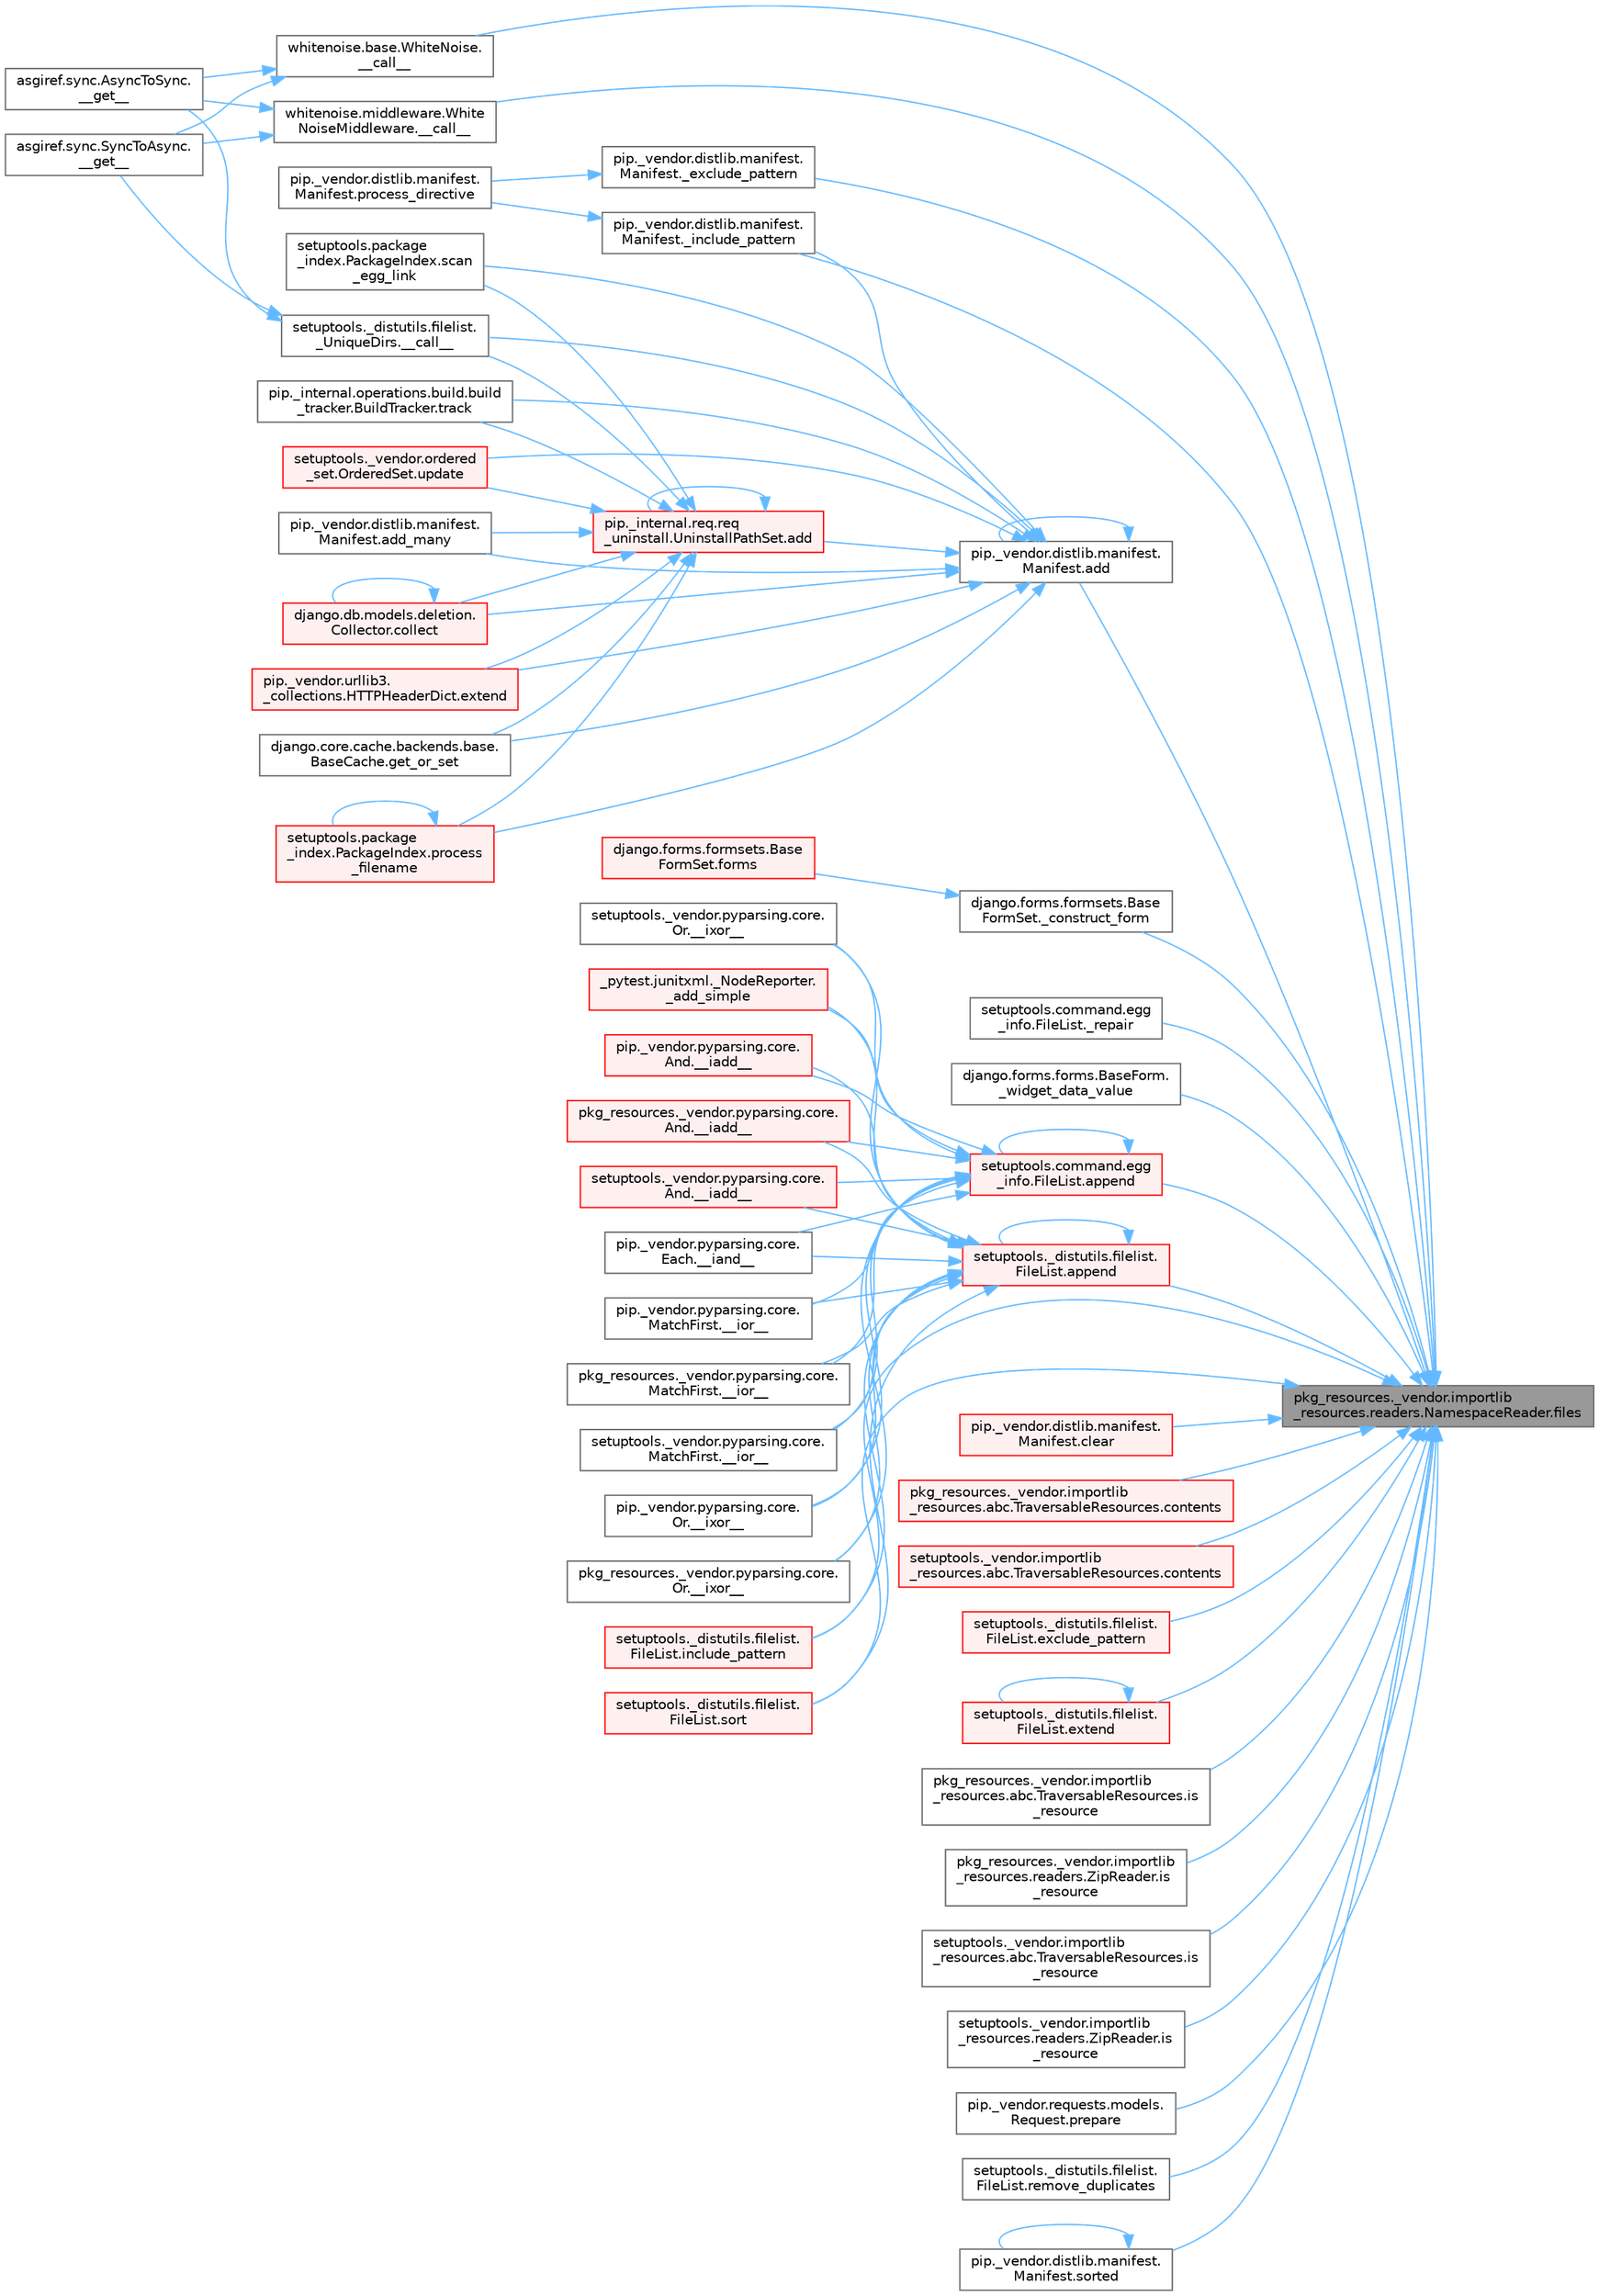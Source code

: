 digraph "pkg_resources._vendor.importlib_resources.readers.NamespaceReader.files"
{
 // LATEX_PDF_SIZE
  bgcolor="transparent";
  edge [fontname=Helvetica,fontsize=10,labelfontname=Helvetica,labelfontsize=10];
  node [fontname=Helvetica,fontsize=10,shape=box,height=0.2,width=0.4];
  rankdir="RL";
  Node1 [id="Node000001",label="pkg_resources._vendor.importlib\l_resources.readers.NamespaceReader.files",height=0.2,width=0.4,color="gray40", fillcolor="grey60", style="filled", fontcolor="black",tooltip=" "];
  Node1 -> Node2 [id="edge1_Node000001_Node000002",dir="back",color="steelblue1",style="solid",tooltip=" "];
  Node2 [id="Node000002",label="whitenoise.base.WhiteNoise.\l__call__",height=0.2,width=0.4,color="grey40", fillcolor="white", style="filled",URL="$classwhitenoise_1_1base_1_1_white_noise.html#ab69ed09639e4ade9a92277a9b899da68",tooltip=" "];
  Node2 -> Node3 [id="edge2_Node000002_Node000003",dir="back",color="steelblue1",style="solid",tooltip=" "];
  Node3 [id="Node000003",label="asgiref.sync.AsyncToSync.\l__get__",height=0.2,width=0.4,color="grey40", fillcolor="white", style="filled",URL="$classasgiref_1_1sync_1_1_async_to_sync.html#a23e9ef7a73da98dad9e3f4e65846969b",tooltip=" "];
  Node2 -> Node4 [id="edge3_Node000002_Node000004",dir="back",color="steelblue1",style="solid",tooltip=" "];
  Node4 [id="Node000004",label="asgiref.sync.SyncToAsync.\l__get__",height=0.2,width=0.4,color="grey40", fillcolor="white", style="filled",URL="$classasgiref_1_1sync_1_1_sync_to_async.html#aebdfbe3f01079a529fd2f39810597381",tooltip=" "];
  Node1 -> Node5 [id="edge4_Node000001_Node000005",dir="back",color="steelblue1",style="solid",tooltip=" "];
  Node5 [id="Node000005",label="whitenoise.middleware.White\lNoiseMiddleware.__call__",height=0.2,width=0.4,color="grey40", fillcolor="white", style="filled",URL="$classwhitenoise_1_1middleware_1_1_white_noise_middleware.html#aa3f80045431a706769634ee0fc6ca9d1",tooltip=" "];
  Node5 -> Node3 [id="edge5_Node000005_Node000003",dir="back",color="steelblue1",style="solid",tooltip=" "];
  Node5 -> Node4 [id="edge6_Node000005_Node000004",dir="back",color="steelblue1",style="solid",tooltip=" "];
  Node1 -> Node6 [id="edge7_Node000001_Node000006",dir="back",color="steelblue1",style="solid",tooltip=" "];
  Node6 [id="Node000006",label="django.forms.formsets.Base\lFormSet._construct_form",height=0.2,width=0.4,color="grey40", fillcolor="white", style="filled",URL="$classdjango_1_1forms_1_1formsets_1_1_base_form_set.html#a4a92b0779a5f5964325e73f9c8521fe8",tooltip=" "];
  Node6 -> Node7 [id="edge8_Node000006_Node000007",dir="back",color="steelblue1",style="solid",tooltip=" "];
  Node7 [id="Node000007",label="django.forms.formsets.Base\lFormSet.forms",height=0.2,width=0.4,color="red", fillcolor="#FFF0F0", style="filled",URL="$classdjango_1_1forms_1_1formsets_1_1_base_form_set.html#a398234150267aa3c6dceaa20a7a507f1",tooltip=" "];
  Node1 -> Node707 [id="edge9_Node000001_Node000707",dir="back",color="steelblue1",style="solid",tooltip=" "];
  Node707 [id="Node000707",label="pip._vendor.distlib.manifest.\lManifest._exclude_pattern",height=0.2,width=0.4,color="grey40", fillcolor="white", style="filled",URL="$classpip_1_1__vendor_1_1distlib_1_1manifest_1_1_manifest.html#a4bd92bd408c6f080795a5c18bb2c6030",tooltip=" "];
  Node707 -> Node708 [id="edge10_Node000707_Node000708",dir="back",color="steelblue1",style="solid",tooltip=" "];
  Node708 [id="Node000708",label="pip._vendor.distlib.manifest.\lManifest.process_directive",height=0.2,width=0.4,color="grey40", fillcolor="white", style="filled",URL="$classpip_1_1__vendor_1_1distlib_1_1manifest_1_1_manifest.html#a9f44d6d6f47fad2d4fa9d780039d56da",tooltip=" "];
  Node1 -> Node709 [id="edge11_Node000001_Node000709",dir="back",color="steelblue1",style="solid",tooltip=" "];
  Node709 [id="Node000709",label="pip._vendor.distlib.manifest.\lManifest._include_pattern",height=0.2,width=0.4,color="grey40", fillcolor="white", style="filled",URL="$classpip_1_1__vendor_1_1distlib_1_1manifest_1_1_manifest.html#a4599dc42a99e1cee1644e6b2d97e7103",tooltip=" "];
  Node709 -> Node708 [id="edge12_Node000709_Node000708",dir="back",color="steelblue1",style="solid",tooltip=" "];
  Node1 -> Node710 [id="edge13_Node000001_Node000710",dir="back",color="steelblue1",style="solid",tooltip=" "];
  Node710 [id="Node000710",label="setuptools.command.egg\l_info.FileList._repair",height=0.2,width=0.4,color="grey40", fillcolor="white", style="filled",URL="$classsetuptools_1_1command_1_1egg__info_1_1_file_list.html#a2661dc70c72673701e1b6740b9cecc1e",tooltip=" "];
  Node1 -> Node107 [id="edge14_Node000001_Node000107",dir="back",color="steelblue1",style="solid",tooltip=" "];
  Node107 [id="Node000107",label="django.forms.forms.BaseForm.\l_widget_data_value",height=0.2,width=0.4,color="grey40", fillcolor="white", style="filled",URL="$classdjango_1_1forms_1_1forms_1_1_base_form.html#a237e69a267c76deaa1f2bb226b221391",tooltip=" "];
  Node1 -> Node711 [id="edge15_Node000001_Node000711",dir="back",color="steelblue1",style="solid",tooltip=" "];
  Node711 [id="Node000711",label="pip._vendor.distlib.manifest.\lManifest.add",height=0.2,width=0.4,color="grey40", fillcolor="white", style="filled",URL="$classpip_1_1__vendor_1_1distlib_1_1manifest_1_1_manifest.html#aae84ea0f83bcc2cbb7d5a31fc767120f",tooltip=" "];
  Node711 -> Node112 [id="edge16_Node000711_Node000112",dir="back",color="steelblue1",style="solid",tooltip=" "];
  Node112 [id="Node000112",label="setuptools._distutils.filelist.\l_UniqueDirs.__call__",height=0.2,width=0.4,color="grey40", fillcolor="white", style="filled",URL="$classsetuptools_1_1__distutils_1_1filelist_1_1___unique_dirs.html#ae93f93be227a359a5acb33f43588be38",tooltip=" "];
  Node112 -> Node3 [id="edge17_Node000112_Node000003",dir="back",color="steelblue1",style="solid",tooltip=" "];
  Node112 -> Node4 [id="edge18_Node000112_Node000004",dir="back",color="steelblue1",style="solid",tooltip=" "];
  Node711 -> Node709 [id="edge19_Node000711_Node000709",dir="back",color="steelblue1",style="solid",tooltip=" "];
  Node711 -> Node113 [id="edge20_Node000711_Node000113",dir="back",color="steelblue1",style="solid",tooltip=" "];
  Node113 [id="Node000113",label="pip._internal.req.req\l_uninstall.UninstallPathSet.add",height=0.2,width=0.4,color="red", fillcolor="#FFF0F0", style="filled",URL="$classpip_1_1__internal_1_1req_1_1req__uninstall_1_1_uninstall_path_set.html#ad34a919f45b9c89e6b0d59ec0d24ba4c",tooltip=" "];
  Node113 -> Node112 [id="edge21_Node000113_Node000112",dir="back",color="steelblue1",style="solid",tooltip=" "];
  Node113 -> Node113 [id="edge22_Node000113_Node000113",dir="back",color="steelblue1",style="solid",tooltip=" "];
  Node113 -> Node114 [id="edge23_Node000113_Node000114",dir="back",color="steelblue1",style="solid",tooltip=" "];
  Node114 [id="Node000114",label="pip._vendor.distlib.manifest.\lManifest.add_many",height=0.2,width=0.4,color="grey40", fillcolor="white", style="filled",URL="$classpip_1_1__vendor_1_1distlib_1_1manifest_1_1_manifest.html#aedd3a1430fdbbc656b0c203b798ad944",tooltip=" "];
  Node113 -> Node116 [id="edge24_Node000113_Node000116",dir="back",color="steelblue1",style="solid",tooltip=" "];
  Node116 [id="Node000116",label="django.db.models.deletion.\lCollector.collect",height=0.2,width=0.4,color="red", fillcolor="#FFF0F0", style="filled",URL="$classdjango_1_1db_1_1models_1_1deletion_1_1_collector.html#ae6d2a061dcb129755a51ced6ab45edad",tooltip=" "];
  Node116 -> Node116 [id="edge25_Node000116_Node000116",dir="back",color="steelblue1",style="solid",tooltip=" "];
  Node113 -> Node281 [id="edge26_Node000113_Node000281",dir="back",color="steelblue1",style="solid",tooltip=" "];
  Node281 [id="Node000281",label="pip._vendor.urllib3.\l_collections.HTTPHeaderDict.extend",height=0.2,width=0.4,color="red", fillcolor="#FFF0F0", style="filled",URL="$classpip_1_1__vendor_1_1urllib3_1_1__collections_1_1_h_t_t_p_header_dict.html#a2e1d7729c6ade1c90e37914063295d1f",tooltip=" "];
  Node113 -> Node712 [id="edge27_Node000113_Node000712",dir="back",color="steelblue1",style="solid",tooltip=" "];
  Node712 [id="Node000712",label="django.core.cache.backends.base.\lBaseCache.get_or_set",height=0.2,width=0.4,color="grey40", fillcolor="white", style="filled",URL="$classdjango_1_1core_1_1cache_1_1backends_1_1base_1_1_base_cache.html#ac478d532b4c2b74987f49ff8291e5343",tooltip=" "];
  Node113 -> Node713 [id="edge28_Node000113_Node000713",dir="back",color="steelblue1",style="solid",tooltip=" "];
  Node713 [id="Node000713",label="setuptools.package\l_index.PackageIndex.process\l_filename",height=0.2,width=0.4,color="red", fillcolor="#FFF0F0", style="filled",URL="$classsetuptools_1_1package__index_1_1_package_index.html#ab04da07ff3d457892f53ca1e671514cc",tooltip=" "];
  Node713 -> Node713 [id="edge29_Node000713_Node000713",dir="back",color="steelblue1",style="solid",tooltip=" "];
  Node113 -> Node722 [id="edge30_Node000113_Node000722",dir="back",color="steelblue1",style="solid",tooltip=" "];
  Node722 [id="Node000722",label="setuptools.package\l_index.PackageIndex.scan\l_egg_link",height=0.2,width=0.4,color="grey40", fillcolor="white", style="filled",URL="$classsetuptools_1_1package__index_1_1_package_index.html#a96dd6026fe8fc64412e12229e6188bc6",tooltip=" "];
  Node113 -> Node723 [id="edge31_Node000113_Node000723",dir="back",color="steelblue1",style="solid",tooltip=" "];
  Node723 [id="Node000723",label="pip._internal.operations.build.build\l_tracker.BuildTracker.track",height=0.2,width=0.4,color="grey40", fillcolor="white", style="filled",URL="$classpip_1_1__internal_1_1operations_1_1build_1_1build__tracker_1_1_build_tracker.html#a394d42a69664a5949488bfdfa79a8a1d",tooltip=" "];
  Node113 -> Node724 [id="edge32_Node000113_Node000724",dir="back",color="steelblue1",style="solid",tooltip=" "];
  Node724 [id="Node000724",label="setuptools._vendor.ordered\l_set.OrderedSet.update",height=0.2,width=0.4,color="red", fillcolor="#FFF0F0", style="filled",URL="$classsetuptools_1_1__vendor_1_1ordered__set_1_1_ordered_set.html#ad65452f0c741c86dce23bcba0a55c04e",tooltip=" "];
  Node711 -> Node711 [id="edge33_Node000711_Node000711",dir="back",color="steelblue1",style="solid",tooltip=" "];
  Node711 -> Node114 [id="edge34_Node000711_Node000114",dir="back",color="steelblue1",style="solid",tooltip=" "];
  Node711 -> Node116 [id="edge35_Node000711_Node000116",dir="back",color="steelblue1",style="solid",tooltip=" "];
  Node711 -> Node281 [id="edge36_Node000711_Node000281",dir="back",color="steelblue1",style="solid",tooltip=" "];
  Node711 -> Node712 [id="edge37_Node000711_Node000712",dir="back",color="steelblue1",style="solid",tooltip=" "];
  Node711 -> Node713 [id="edge38_Node000711_Node000713",dir="back",color="steelblue1",style="solid",tooltip=" "];
  Node711 -> Node722 [id="edge39_Node000711_Node000722",dir="back",color="steelblue1",style="solid",tooltip=" "];
  Node711 -> Node723 [id="edge40_Node000711_Node000723",dir="back",color="steelblue1",style="solid",tooltip=" "];
  Node711 -> Node724 [id="edge41_Node000711_Node000724",dir="back",color="steelblue1",style="solid",tooltip=" "];
  Node1 -> Node725 [id="edge42_Node000001_Node000725",dir="back",color="steelblue1",style="solid",tooltip=" "];
  Node725 [id="Node000725",label="setuptools._distutils.filelist.\lFileList.append",height=0.2,width=0.4,color="red", fillcolor="#FFF0F0", style="filled",URL="$classsetuptools_1_1__distutils_1_1filelist_1_1_file_list.html#aa9ee6398f54c690ec1af5df79fb1fbac",tooltip=" "];
  Node725 -> Node726 [id="edge43_Node000725_Node000726",dir="back",color="steelblue1",style="solid",tooltip=" "];
  Node726 [id="Node000726",label="pip._vendor.pyparsing.core.\lAnd.__iadd__",height=0.2,width=0.4,color="red", fillcolor="#FFF0F0", style="filled",URL="$classpip_1_1__vendor_1_1pyparsing_1_1core_1_1_and.html#a95acc8d227938acc37737c38dedc21ae",tooltip=" "];
  Node725 -> Node730 [id="edge44_Node000725_Node000730",dir="back",color="steelblue1",style="solid",tooltip=" "];
  Node730 [id="Node000730",label="pkg_resources._vendor.pyparsing.core.\lAnd.__iadd__",height=0.2,width=0.4,color="red", fillcolor="#FFF0F0", style="filled",URL="$classpkg__resources_1_1__vendor_1_1pyparsing_1_1core_1_1_and.html#a3518d567360a52cd23673c05d57da5ec",tooltip=" "];
  Node725 -> Node731 [id="edge45_Node000725_Node000731",dir="back",color="steelblue1",style="solid",tooltip=" "];
  Node731 [id="Node000731",label="setuptools._vendor.pyparsing.core.\lAnd.__iadd__",height=0.2,width=0.4,color="red", fillcolor="#FFF0F0", style="filled",URL="$classsetuptools_1_1__vendor_1_1pyparsing_1_1core_1_1_and.html#ae5d5acd18921d1ec46dfdb9ab9dd9a79",tooltip=" "];
  Node725 -> Node732 [id="edge46_Node000725_Node000732",dir="back",color="steelblue1",style="solid",tooltip=" "];
  Node732 [id="Node000732",label="pip._vendor.pyparsing.core.\lEach.__iand__",height=0.2,width=0.4,color="grey40", fillcolor="white", style="filled",URL="$classpip_1_1__vendor_1_1pyparsing_1_1core_1_1_each.html#a1d27b3e9e2bc5b807febd382a9439497",tooltip=" "];
  Node725 -> Node733 [id="edge47_Node000725_Node000733",dir="back",color="steelblue1",style="solid",tooltip=" "];
  Node733 [id="Node000733",label="pip._vendor.pyparsing.core.\lMatchFirst.__ior__",height=0.2,width=0.4,color="grey40", fillcolor="white", style="filled",URL="$classpip_1_1__vendor_1_1pyparsing_1_1core_1_1_match_first.html#ad0838e82fc3e9833a6c81c7a63e030d9",tooltip=" "];
  Node725 -> Node734 [id="edge48_Node000725_Node000734",dir="back",color="steelblue1",style="solid",tooltip=" "];
  Node734 [id="Node000734",label="pkg_resources._vendor.pyparsing.core.\lMatchFirst.__ior__",height=0.2,width=0.4,color="grey40", fillcolor="white", style="filled",URL="$classpkg__resources_1_1__vendor_1_1pyparsing_1_1core_1_1_match_first.html#a58dab88aff8bd3218094f602fbc265f7",tooltip=" "];
  Node725 -> Node735 [id="edge49_Node000725_Node000735",dir="back",color="steelblue1",style="solid",tooltip=" "];
  Node735 [id="Node000735",label="setuptools._vendor.pyparsing.core.\lMatchFirst.__ior__",height=0.2,width=0.4,color="grey40", fillcolor="white", style="filled",URL="$classsetuptools_1_1__vendor_1_1pyparsing_1_1core_1_1_match_first.html#a52ca6c6dcade163b72b05e8a4be07986",tooltip=" "];
  Node725 -> Node736 [id="edge50_Node000725_Node000736",dir="back",color="steelblue1",style="solid",tooltip=" "];
  Node736 [id="Node000736",label="pip._vendor.pyparsing.core.\lOr.__ixor__",height=0.2,width=0.4,color="grey40", fillcolor="white", style="filled",URL="$classpip_1_1__vendor_1_1pyparsing_1_1core_1_1_or.html#a3e25cc44ee800ddd31da17c2aba1439c",tooltip=" "];
  Node725 -> Node737 [id="edge51_Node000725_Node000737",dir="back",color="steelblue1",style="solid",tooltip=" "];
  Node737 [id="Node000737",label="pkg_resources._vendor.pyparsing.core.\lOr.__ixor__",height=0.2,width=0.4,color="grey40", fillcolor="white", style="filled",URL="$classpkg__resources_1_1__vendor_1_1pyparsing_1_1core_1_1_or.html#a816506d6b6cd56e49e24955f5b3ebb1f",tooltip=" "];
  Node725 -> Node738 [id="edge52_Node000725_Node000738",dir="back",color="steelblue1",style="solid",tooltip=" "];
  Node738 [id="Node000738",label="setuptools._vendor.pyparsing.core.\lOr.__ixor__",height=0.2,width=0.4,color="grey40", fillcolor="white", style="filled",URL="$classsetuptools_1_1__vendor_1_1pyparsing_1_1core_1_1_or.html#a3ec14f79774e3ecd53a5db54b830a8c9",tooltip=" "];
  Node725 -> Node739 [id="edge53_Node000725_Node000739",dir="back",color="steelblue1",style="solid",tooltip=" "];
  Node739 [id="Node000739",label="_pytest.junitxml._NodeReporter.\l_add_simple",height=0.2,width=0.4,color="red", fillcolor="#FFF0F0", style="filled",URL="$class__pytest_1_1junitxml_1_1___node_reporter.html#a4391acb1ac84356509d35b7f19e9ed05",tooltip=" "];
  Node725 -> Node725 [id="edge54_Node000725_Node000725",dir="back",color="steelblue1",style="solid",tooltip=" "];
  Node725 -> Node847 [id="edge55_Node000725_Node000847",dir="back",color="steelblue1",style="solid",tooltip=" "];
  Node847 [id="Node000847",label="setuptools._distutils.filelist.\lFileList.include_pattern",height=0.2,width=0.4,color="red", fillcolor="#FFF0F0", style="filled",URL="$classsetuptools_1_1__distutils_1_1filelist_1_1_file_list.html#ae9fe5a8142554ed017ad8c30fec0013d",tooltip=" "];
  Node725 -> Node854 [id="edge56_Node000725_Node000854",dir="back",color="steelblue1",style="solid",tooltip=" "];
  Node854 [id="Node000854",label="setuptools._distutils.filelist.\lFileList.sort",height=0.2,width=0.4,color="red", fillcolor="#FFF0F0", style="filled",URL="$classsetuptools_1_1__distutils_1_1filelist_1_1_file_list.html#a22aca338a56171f45d6a8f9e7abe6498",tooltip=" "];
  Node1 -> Node836 [id="edge57_Node000001_Node000836",dir="back",color="steelblue1",style="solid",tooltip=" "];
  Node836 [id="Node000836",label="setuptools.command.egg\l_info.FileList.append",height=0.2,width=0.4,color="red", fillcolor="#FFF0F0", style="filled",URL="$classsetuptools_1_1command_1_1egg__info_1_1_file_list.html#a824a1cbf2a36d3079c6f24506056cf44",tooltip=" "];
  Node836 -> Node726 [id="edge58_Node000836_Node000726",dir="back",color="steelblue1",style="solid",tooltip=" "];
  Node836 -> Node730 [id="edge59_Node000836_Node000730",dir="back",color="steelblue1",style="solid",tooltip=" "];
  Node836 -> Node731 [id="edge60_Node000836_Node000731",dir="back",color="steelblue1",style="solid",tooltip=" "];
  Node836 -> Node732 [id="edge61_Node000836_Node000732",dir="back",color="steelblue1",style="solid",tooltip=" "];
  Node836 -> Node733 [id="edge62_Node000836_Node000733",dir="back",color="steelblue1",style="solid",tooltip=" "];
  Node836 -> Node734 [id="edge63_Node000836_Node000734",dir="back",color="steelblue1",style="solid",tooltip=" "];
  Node836 -> Node735 [id="edge64_Node000836_Node000735",dir="back",color="steelblue1",style="solid",tooltip=" "];
  Node836 -> Node736 [id="edge65_Node000836_Node000736",dir="back",color="steelblue1",style="solid",tooltip=" "];
  Node836 -> Node737 [id="edge66_Node000836_Node000737",dir="back",color="steelblue1",style="solid",tooltip=" "];
  Node836 -> Node738 [id="edge67_Node000836_Node000738",dir="back",color="steelblue1",style="solid",tooltip=" "];
  Node836 -> Node739 [id="edge68_Node000836_Node000739",dir="back",color="steelblue1",style="solid",tooltip=" "];
  Node836 -> Node836 [id="edge69_Node000836_Node000836",dir="back",color="steelblue1",style="solid",tooltip=" "];
  Node1 -> Node839 [id="edge70_Node000001_Node000839",dir="back",color="steelblue1",style="solid",tooltip=" "];
  Node839 [id="Node000839",label="pip._vendor.distlib.manifest.\lManifest.clear",height=0.2,width=0.4,color="red", fillcolor="#FFF0F0", style="filled",URL="$classpip_1_1__vendor_1_1distlib_1_1manifest_1_1_manifest.html#a415875ee7b2fe97d61f871a97e4ca891",tooltip=" "];
  Node1 -> Node840 [id="edge71_Node000001_Node000840",dir="back",color="steelblue1",style="solid",tooltip=" "];
  Node840 [id="Node000840",label="pkg_resources._vendor.importlib\l_resources.abc.TraversableResources.contents",height=0.2,width=0.4,color="red", fillcolor="#FFF0F0", style="filled",URL="$classpkg__resources_1_1__vendor_1_1importlib__resources_1_1abc_1_1_traversable_resources.html#a4c7bc89bdda181437b356630cc15d1af",tooltip=" "];
  Node1 -> Node843 [id="edge72_Node000001_Node000843",dir="back",color="steelblue1",style="solid",tooltip=" "];
  Node843 [id="Node000843",label="setuptools._vendor.importlib\l_resources.abc.TraversableResources.contents",height=0.2,width=0.4,color="red", fillcolor="#FFF0F0", style="filled",URL="$classsetuptools_1_1__vendor_1_1importlib__resources_1_1abc_1_1_traversable_resources.html#a2a1d7f62d641d51c6eec626045ff3b7a",tooltip=" "];
  Node1 -> Node844 [id="edge73_Node000001_Node000844",dir="back",color="steelblue1",style="solid",tooltip=" "];
  Node844 [id="Node000844",label="setuptools._distutils.filelist.\lFileList.exclude_pattern",height=0.2,width=0.4,color="red", fillcolor="#FFF0F0", style="filled",URL="$classsetuptools_1_1__distutils_1_1filelist_1_1_file_list.html#aff56d4a96467b8946dbe075f15525723",tooltip=" "];
  Node1 -> Node846 [id="edge74_Node000001_Node000846",dir="back",color="steelblue1",style="solid",tooltip=" "];
  Node846 [id="Node000846",label="setuptools._distutils.filelist.\lFileList.extend",height=0.2,width=0.4,color="red", fillcolor="#FFF0F0", style="filled",URL="$classsetuptools_1_1__distutils_1_1filelist_1_1_file_list.html#afbb5d33eba4b305a48c0864d954956a4",tooltip=" "];
  Node846 -> Node846 [id="edge75_Node000846_Node000846",dir="back",color="steelblue1",style="solid",tooltip=" "];
  Node1 -> Node847 [id="edge76_Node000001_Node000847",dir="back",color="steelblue1",style="solid",tooltip=" "];
  Node1 -> Node848 [id="edge77_Node000001_Node000848",dir="back",color="steelblue1",style="solid",tooltip=" "];
  Node848 [id="Node000848",label="pkg_resources._vendor.importlib\l_resources.abc.TraversableResources.is\l_resource",height=0.2,width=0.4,color="grey40", fillcolor="white", style="filled",URL="$classpkg__resources_1_1__vendor_1_1importlib__resources_1_1abc_1_1_traversable_resources.html#a789d062cffab3aec616ee597e9f20158",tooltip=" "];
  Node1 -> Node849 [id="edge78_Node000001_Node000849",dir="back",color="steelblue1",style="solid",tooltip=" "];
  Node849 [id="Node000849",label="pkg_resources._vendor.importlib\l_resources.readers.ZipReader.is\l_resource",height=0.2,width=0.4,color="grey40", fillcolor="white", style="filled",URL="$classpkg__resources_1_1__vendor_1_1importlib__resources_1_1readers_1_1_zip_reader.html#ad9dd30a99935c571aea05020f936547d",tooltip=" "];
  Node1 -> Node850 [id="edge79_Node000001_Node000850",dir="back",color="steelblue1",style="solid",tooltip=" "];
  Node850 [id="Node000850",label="setuptools._vendor.importlib\l_resources.abc.TraversableResources.is\l_resource",height=0.2,width=0.4,color="grey40", fillcolor="white", style="filled",URL="$classsetuptools_1_1__vendor_1_1importlib__resources_1_1abc_1_1_traversable_resources.html#a14d5a3f5d5a3a453bf69683df8c3f6f6",tooltip=" "];
  Node1 -> Node851 [id="edge80_Node000001_Node000851",dir="back",color="steelblue1",style="solid",tooltip=" "];
  Node851 [id="Node000851",label="setuptools._vendor.importlib\l_resources.readers.ZipReader.is\l_resource",height=0.2,width=0.4,color="grey40", fillcolor="white", style="filled",URL="$classsetuptools_1_1__vendor_1_1importlib__resources_1_1readers_1_1_zip_reader.html#af50ce280fd2952069d47a7bc7670d7e1",tooltip=" "];
  Node1 -> Node852 [id="edge81_Node000001_Node000852",dir="back",color="steelblue1",style="solid",tooltip=" "];
  Node852 [id="Node000852",label="pip._vendor.requests.models.\lRequest.prepare",height=0.2,width=0.4,color="grey40", fillcolor="white", style="filled",URL="$classpip_1_1__vendor_1_1requests_1_1models_1_1_request.html#a521f9d64b1ea263abc8fb0c3f957b2ab",tooltip=" "];
  Node1 -> Node853 [id="edge82_Node000001_Node000853",dir="back",color="steelblue1",style="solid",tooltip=" "];
  Node853 [id="Node000853",label="setuptools._distutils.filelist.\lFileList.remove_duplicates",height=0.2,width=0.4,color="grey40", fillcolor="white", style="filled",URL="$classsetuptools_1_1__distutils_1_1filelist_1_1_file_list.html#a52bd4da0e3a5199cbc6b921965cef2d3",tooltip=" "];
  Node1 -> Node854 [id="edge83_Node000001_Node000854",dir="back",color="steelblue1",style="solid",tooltip=" "];
  Node1 -> Node2112 [id="edge84_Node000001_Node002112",dir="back",color="steelblue1",style="solid",tooltip=" "];
  Node2112 [id="Node002112",label="pip._vendor.distlib.manifest.\lManifest.sorted",height=0.2,width=0.4,color="grey40", fillcolor="white", style="filled",URL="$classpip_1_1__vendor_1_1distlib_1_1manifest_1_1_manifest.html#a5d52796ec0da0284e13756b60934b972",tooltip=" "];
  Node2112 -> Node2112 [id="edge85_Node002112_Node002112",dir="back",color="steelblue1",style="solid",tooltip=" "];
}
